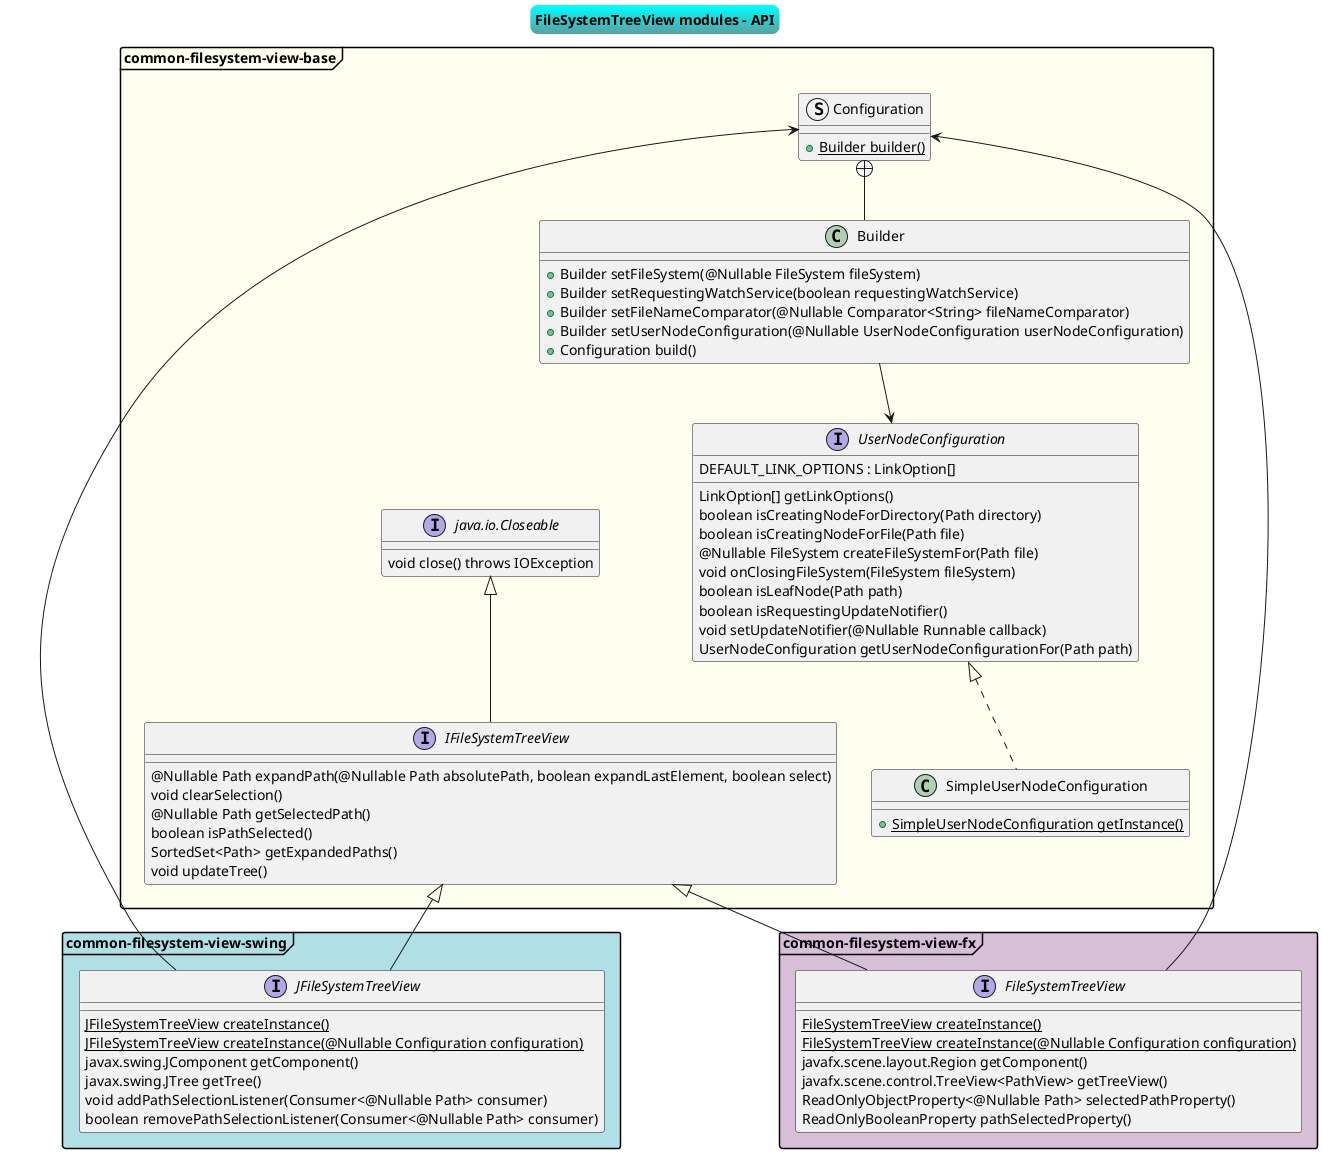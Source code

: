 ' Usage of FileSystemTreeView modules
'
@startuml

skinparam title {
	BorderRoundCorner 15
	BorderThickness 2
	BackgroundColor Aqua-CadetBlue
}

skinparam packageStyle Frame

title FileSystemTreeView modules – API

package common-filesystem-view-base #Ivory {
	
	together {
		struct Configuration 
		class Builder
	}

	together {
		class SimpleUserNodeConfiguration
		interface IFileSystemTreeView
	}

	interface UserNodeConfiguration {
		DEFAULT_LINK_OPTIONS : LinkOption[]

		LinkOption[] getLinkOptions()
		boolean isCreatingNodeForDirectory(Path directory)
		boolean isCreatingNodeForFile(Path file)
		@Nullable FileSystem createFileSystemFor(Path file)
		void onClosingFileSystem(FileSystem fileSystem)
		boolean isLeafNode(Path path)
		boolean isRequestingUpdateNotifier()
		void setUpdateNotifier(@Nullable Runnable callback)
		UserNodeConfiguration getUserNodeConfigurationFor(Path path)
	}

	class SimpleUserNodeConfiguration implements UserNodeConfiguration {
		+ {static} SimpleUserNodeConfiguration getInstance()
	}

	class Builder {
		+ Builder setFileSystem(@Nullable FileSystem fileSystem)
		+ Builder setRequestingWatchService(boolean requestingWatchService)
		+ Builder setFileNameComparator(@Nullable Comparator<String> fileNameComparator)
		+ Builder setUserNodeConfiguration(@Nullable UserNodeConfiguration userNodeConfiguration)
		+ Configuration build()
	}

	struct Configuration {
		+ {static} Builder builder()
	}

	Configuration +-- Builder

	Builder --> UserNodeConfiguration

	interface Closeable as "java.io.Closeable" {
		void close() throws IOException
	}

	interface IFileSystemTreeView extends Closeable {
		@Nullable Path expandPath(@Nullable Path absolutePath, boolean expandLastElement, boolean select)
		void clearSelection()
		@Nullable Path getSelectedPath()
		boolean isPathSelected()
		SortedSet<Path> getExpandedPaths()
		void updateTree()
	}
}
' end package common-filesystem-view-base

package common-filesystem-view-swing #PowderBlue {

	interface JFileSystemTreeView {
		{static} JFileSystemTreeView createInstance()
		{static} JFileSystemTreeView createInstance(@Nullable Configuration configuration)
		javax.swing.JComponent getComponent()
		javax.swing.JTree getTree()
		void addPathSelectionListener(Consumer<@Nullable Path> consumer)
		boolean removePathSelectionListener(Consumer<@Nullable Path> consumer)
	}

	IFileSystemTreeView <|-- JFileSystemTreeView
	JFileSystemTreeView --> Configuration
}
' end package common-filesystem-view-swing

package common-filesystem-view-fx #Thistle {

	interface FileSystemTreeView {
		{static} FileSystemTreeView createInstance()
		{static} FileSystemTreeView createInstance(@Nullable Configuration configuration)
		javafx.scene.layout.Region getComponent()
		javafx.scene.control.TreeView<PathView> getTreeView()
		ReadOnlyObjectProperty<@Nullable Path> selectedPathProperty()
		ReadOnlyBooleanProperty pathSelectedProperty()
	}

	IFileSystemTreeView <|-- FileSystemTreeView
	FileSystemTreeView --> Configuration
}
' end package common-filesystem-view-fx

@enduml

